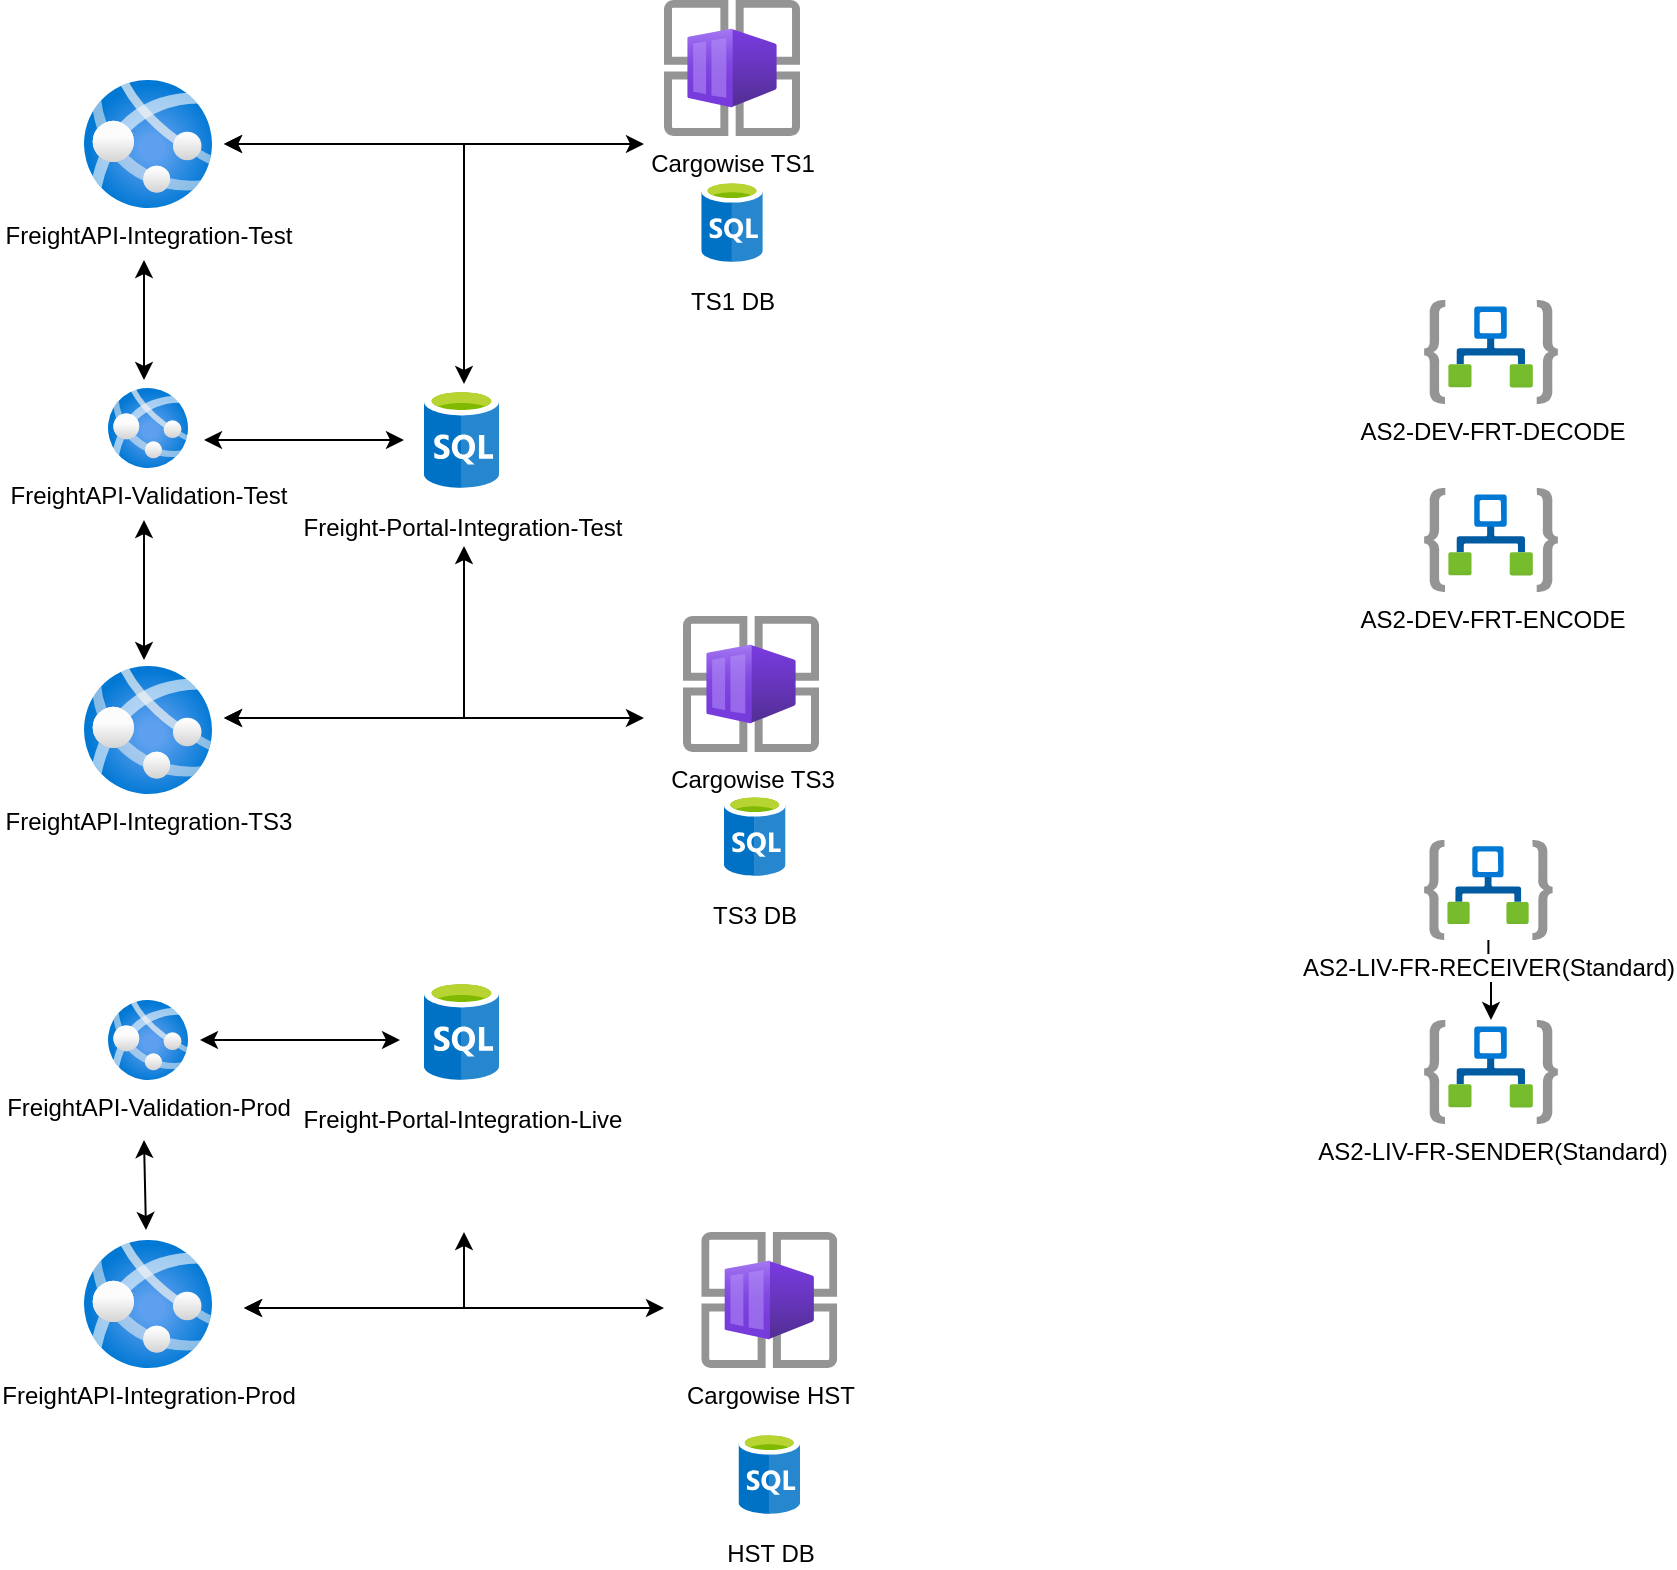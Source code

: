 <mxfile version="26.0.4">
  <diagram id="WI9T0HZ2pTsCkuznbFz-" name="Page-1">
    <mxGraphModel dx="1674" dy="780" grid="1" gridSize="10" guides="1" tooltips="1" connect="1" arrows="1" fold="1" page="1" pageScale="1" pageWidth="1169" pageHeight="827" math="0" shadow="0">
      <root>
        <mxCell id="0" />
        <mxCell id="1" parent="0" />
        <mxCell id="XJkcWPBj_YwJMuw8FeJk-1" value="FreightAPI-Integration-Test" style="image;aspect=fixed;html=1;points=[];align=center;fontSize=12;image=img/lib/azure2/compute/App_Services.svg;" vertex="1" parent="1">
          <mxGeometry x="210" y="70" width="64" height="64" as="geometry" />
        </mxCell>
        <mxCell id="XJkcWPBj_YwJMuw8FeJk-2" value="FreightAPI-Integration-TS3" style="image;aspect=fixed;html=1;points=[];align=center;fontSize=12;image=img/lib/azure2/compute/App_Services.svg;" vertex="1" parent="1">
          <mxGeometry x="210" y="363" width="64" height="64" as="geometry" />
        </mxCell>
        <mxCell id="XJkcWPBj_YwJMuw8FeJk-3" value="FreightAPI-Integration-Prod" style="image;aspect=fixed;html=1;points=[];align=center;fontSize=12;image=img/lib/azure2/compute/App_Services.svg;" vertex="1" parent="1">
          <mxGeometry x="210" y="650" width="64" height="64" as="geometry" />
        </mxCell>
        <mxCell id="XJkcWPBj_YwJMuw8FeJk-6" value="Cargowise TS3" style="image;aspect=fixed;html=1;points=[];align=center;fontSize=12;image=img/lib/azure2/other/Container_App_Environments.svg;" vertex="1" parent="1">
          <mxGeometry x="509.5" y="338" width="68" height="68" as="geometry" />
        </mxCell>
        <mxCell id="XJkcWPBj_YwJMuw8FeJk-7" value="Freight-Portal-Integration-Live" style="aspect=fixed;html=1;perimeter=none;align=center;shadow=0;dashed=0;image;fontSize=12;image=img/lib/mscae/SQL_Database_generic.svg;labelBackgroundColor=#ffffff;fillColor=#4D9900;spacingTop=6;" vertex="1" parent="1">
          <mxGeometry x="380" y="520" width="37.5" height="50" as="geometry" />
        </mxCell>
        <mxCell id="XJkcWPBj_YwJMuw8FeJk-4" value="Freight-Portal-Integration-Test" style="aspect=fixed;html=1;perimeter=none;align=center;shadow=0;dashed=0;image;fontSize=12;image=img/lib/mscae/SQL_Database_generic.svg;labelBackgroundColor=#ffffff;fillColor=#4D9900;spacingTop=6;" vertex="1" parent="1">
          <mxGeometry x="380" y="224" width="37.5" height="50" as="geometry" />
        </mxCell>
        <mxCell id="XJkcWPBj_YwJMuw8FeJk-9" value="TS3 DB" style="aspect=fixed;html=1;perimeter=none;align=center;shadow=0;dashed=0;image;fontSize=12;image=img/lib/mscae/SQL_Database_generic.svg;labelBackgroundColor=#ffffff;fillColor=#4D9900;spacingTop=6;" vertex="1" parent="1">
          <mxGeometry x="530" y="427" width="30.75" height="41" as="geometry" />
        </mxCell>
        <mxCell id="XJkcWPBj_YwJMuw8FeJk-14" value="" style="endArrow=classic;startArrow=classic;html=1;rounded=0;" edge="1" parent="1">
          <mxGeometry width="50" height="50" relative="1" as="geometry">
            <mxPoint x="280" y="389" as="sourcePoint" />
            <mxPoint x="490" y="389" as="targetPoint" />
          </mxGeometry>
        </mxCell>
        <mxCell id="XJkcWPBj_YwJMuw8FeJk-15" value="" style="endArrow=classic;startArrow=classic;html=1;rounded=0;" edge="1" parent="1">
          <mxGeometry width="50" height="50" relative="1" as="geometry">
            <mxPoint x="280" y="389" as="sourcePoint" />
            <mxPoint x="400" y="303" as="targetPoint" />
            <Array as="points">
              <mxPoint x="340" y="389" />
              <mxPoint x="400" y="389" />
            </Array>
          </mxGeometry>
        </mxCell>
        <mxCell id="XJkcWPBj_YwJMuw8FeJk-16" value="Cargowise TS1" style="image;aspect=fixed;html=1;points=[];align=center;fontSize=12;image=img/lib/azure2/other/Container_App_Environments.svg;" vertex="1" parent="1">
          <mxGeometry x="500" y="30" width="68" height="68" as="geometry" />
        </mxCell>
        <mxCell id="XJkcWPBj_YwJMuw8FeJk-17" value="TS1 DB" style="aspect=fixed;html=1;perimeter=none;align=center;shadow=0;dashed=0;image;fontSize=12;image=img/lib/mscae/SQL_Database_generic.svg;labelBackgroundColor=#ffffff;fillColor=#4D9900;spacingTop=6;" vertex="1" parent="1">
          <mxGeometry x="518.63" y="120" width="30.75" height="41" as="geometry" />
        </mxCell>
        <mxCell id="XJkcWPBj_YwJMuw8FeJk-19" value="" style="endArrow=classic;startArrow=classic;html=1;rounded=0;" edge="1" parent="1">
          <mxGeometry width="50" height="50" relative="1" as="geometry">
            <mxPoint x="280" y="102" as="sourcePoint" />
            <mxPoint x="490" y="102" as="targetPoint" />
          </mxGeometry>
        </mxCell>
        <mxCell id="XJkcWPBj_YwJMuw8FeJk-20" value="" style="endArrow=classic;startArrow=classic;html=1;rounded=0;" edge="1" parent="1">
          <mxGeometry width="50" height="50" relative="1" as="geometry">
            <mxPoint x="280" y="102" as="sourcePoint" />
            <mxPoint x="400" y="222" as="targetPoint" />
            <Array as="points">
              <mxPoint x="350" y="102" />
              <mxPoint x="400" y="102" />
            </Array>
          </mxGeometry>
        </mxCell>
        <mxCell id="XJkcWPBj_YwJMuw8FeJk-21" value="FreightAPI-Validation-Test" style="image;aspect=fixed;html=1;points=[];align=center;fontSize=12;image=img/lib/azure2/compute/App_Services.svg;" vertex="1" parent="1">
          <mxGeometry x="222" y="224" width="40" height="40" as="geometry" />
        </mxCell>
        <mxCell id="XJkcWPBj_YwJMuw8FeJk-22" value="" style="endArrow=classic;startArrow=classic;html=1;rounded=0;" edge="1" parent="1">
          <mxGeometry width="50" height="50" relative="1" as="geometry">
            <mxPoint x="270" y="250" as="sourcePoint" />
            <mxPoint x="370" y="250" as="targetPoint" />
            <Array as="points" />
          </mxGeometry>
        </mxCell>
        <mxCell id="XJkcWPBj_YwJMuw8FeJk-23" value="" style="endArrow=classic;startArrow=classic;html=1;rounded=0;" edge="1" parent="1">
          <mxGeometry width="50" height="50" relative="1" as="geometry">
            <mxPoint x="240" y="220" as="sourcePoint" />
            <mxPoint x="240" y="160" as="targetPoint" />
            <Array as="points" />
          </mxGeometry>
        </mxCell>
        <mxCell id="XJkcWPBj_YwJMuw8FeJk-24" value="" style="endArrow=classic;startArrow=classic;html=1;rounded=0;" edge="1" parent="1">
          <mxGeometry width="50" height="50" relative="1" as="geometry">
            <mxPoint x="240" y="290" as="sourcePoint" />
            <mxPoint x="240" y="360" as="targetPoint" />
            <Array as="points" />
          </mxGeometry>
        </mxCell>
        <mxCell id="XJkcWPBj_YwJMuw8FeJk-25" value="Cargowise HST" style="image;aspect=fixed;html=1;points=[];align=center;fontSize=12;image=img/lib/azure2/other/Container_App_Environments.svg;" vertex="1" parent="1">
          <mxGeometry x="518.63" y="646" width="68" height="68" as="geometry" />
        </mxCell>
        <mxCell id="XJkcWPBj_YwJMuw8FeJk-26" value="HST DB" style="aspect=fixed;html=1;perimeter=none;align=center;shadow=0;dashed=0;image;fontSize=12;image=img/lib/mscae/SQL_Database_generic.svg;labelBackgroundColor=#ffffff;fillColor=#4D9900;spacingTop=6;" vertex="1" parent="1">
          <mxGeometry x="537.26" y="746" width="30.75" height="41" as="geometry" />
        </mxCell>
        <mxCell id="XJkcWPBj_YwJMuw8FeJk-27" value="" style="endArrow=classic;startArrow=classic;html=1;rounded=0;" edge="1" parent="1">
          <mxGeometry width="50" height="50" relative="1" as="geometry">
            <mxPoint x="290" y="684" as="sourcePoint" />
            <mxPoint x="500" y="684" as="targetPoint" />
          </mxGeometry>
        </mxCell>
        <mxCell id="XJkcWPBj_YwJMuw8FeJk-28" value="" style="endArrow=classic;startArrow=classic;html=1;rounded=0;" edge="1" parent="1">
          <mxGeometry width="50" height="50" relative="1" as="geometry">
            <mxPoint x="290" y="684" as="sourcePoint" />
            <mxPoint x="400" y="646" as="targetPoint" />
            <Array as="points">
              <mxPoint x="340" y="684" />
              <mxPoint x="400" y="684" />
            </Array>
          </mxGeometry>
        </mxCell>
        <mxCell id="XJkcWPBj_YwJMuw8FeJk-29" value="FreightAPI-Validation-Prod" style="image;aspect=fixed;html=1;points=[];align=center;fontSize=12;image=img/lib/azure2/compute/App_Services.svg;" vertex="1" parent="1">
          <mxGeometry x="222" y="530" width="40" height="40" as="geometry" />
        </mxCell>
        <mxCell id="XJkcWPBj_YwJMuw8FeJk-30" value="" style="endArrow=classic;startArrow=classic;html=1;rounded=0;" edge="1" parent="1">
          <mxGeometry width="50" height="50" relative="1" as="geometry">
            <mxPoint x="268" y="550" as="sourcePoint" />
            <mxPoint x="368" y="550" as="targetPoint" />
            <Array as="points" />
          </mxGeometry>
        </mxCell>
        <mxCell id="XJkcWPBj_YwJMuw8FeJk-31" value="" style="endArrow=classic;startArrow=classic;html=1;rounded=0;" edge="1" parent="1">
          <mxGeometry width="50" height="50" relative="1" as="geometry">
            <mxPoint x="240" y="600" as="sourcePoint" />
            <mxPoint x="241" y="645" as="targetPoint" />
            <Array as="points" />
          </mxGeometry>
        </mxCell>
        <mxCell id="XJkcWPBj_YwJMuw8FeJk-32" value="AS2-DEV-FRT-DECODE" style="image;aspect=fixed;html=1;points=[];align=center;fontSize=12;image=img/lib/azure2/integration/Logic_Apps.svg;" vertex="1" parent="1">
          <mxGeometry x="880" y="180" width="67" height="52" as="geometry" />
        </mxCell>
        <mxCell id="XJkcWPBj_YwJMuw8FeJk-33" value="AS2-DEV-FRT-ENCODE" style="image;aspect=fixed;html=1;points=[];align=center;fontSize=12;image=img/lib/azure2/integration/Logic_Apps.svg;" vertex="1" parent="1">
          <mxGeometry x="880" y="274" width="67" height="52" as="geometry" />
        </mxCell>
        <mxCell id="XJkcWPBj_YwJMuw8FeJk-37" value="" style="edgeStyle=orthogonalEdgeStyle;rounded=0;orthogonalLoop=1;jettySize=auto;html=1;" edge="1" parent="1" source="XJkcWPBj_YwJMuw8FeJk-35" target="XJkcWPBj_YwJMuw8FeJk-36">
          <mxGeometry relative="1" as="geometry" />
        </mxCell>
        <mxCell id="XJkcWPBj_YwJMuw8FeJk-35" value="AS2-LIV-FR-RECEIVER(Standard)" style="image;aspect=fixed;html=1;points=[];align=center;fontSize=12;image=img/lib/azure2/integration/Logic_Apps.svg;" vertex="1" parent="1">
          <mxGeometry x="880" y="450" width="64.42" height="50" as="geometry" />
        </mxCell>
        <mxCell id="XJkcWPBj_YwJMuw8FeJk-36" value="AS2-LIV-FR-SENDER(Standard)" style="image;aspect=fixed;html=1;points=[];align=center;fontSize=12;image=img/lib/azure2/integration/Logic_Apps.svg;" vertex="1" parent="1">
          <mxGeometry x="880" y="540" width="67" height="52" as="geometry" />
        </mxCell>
      </root>
    </mxGraphModel>
  </diagram>
</mxfile>
